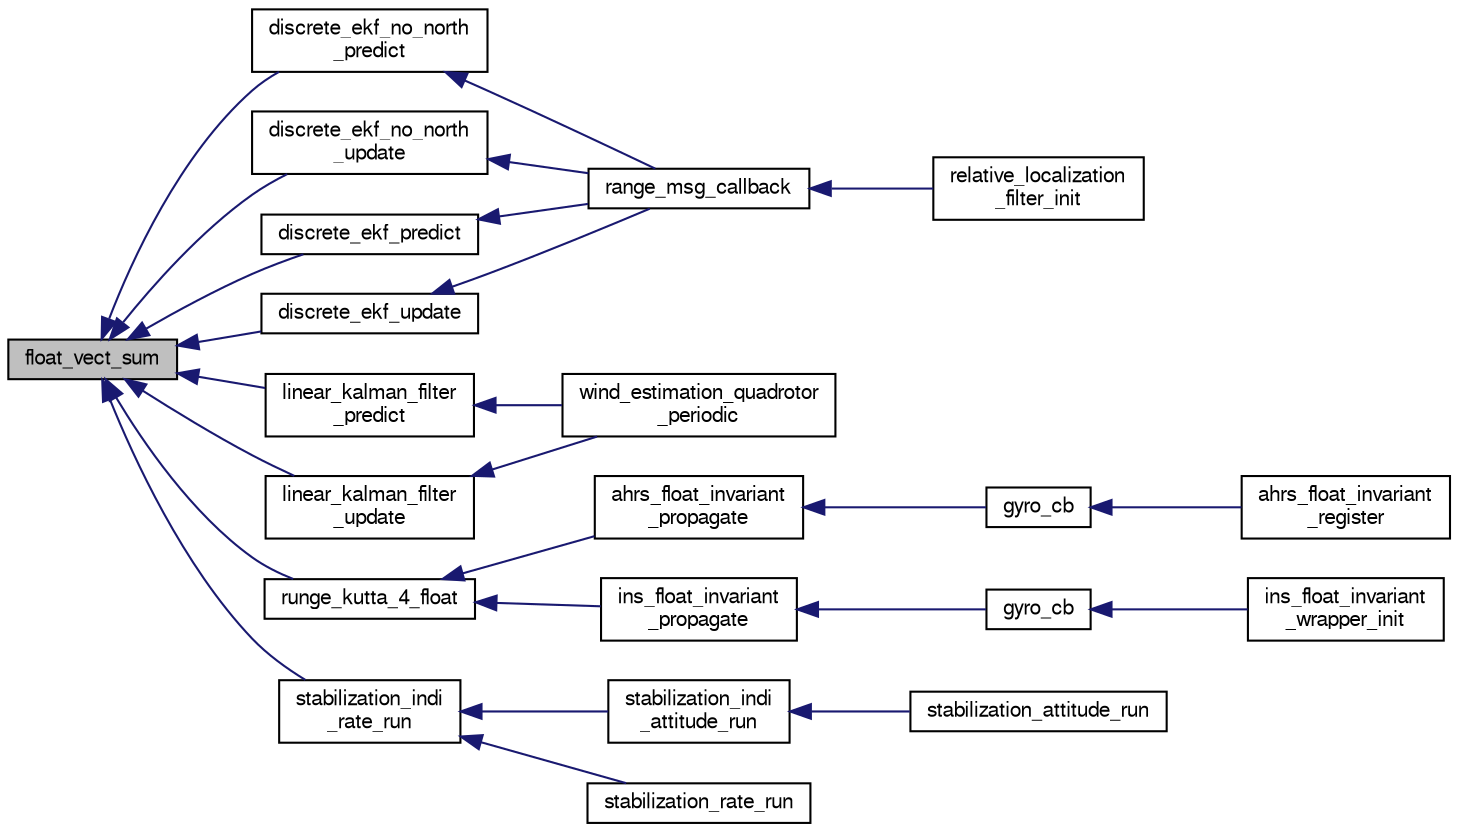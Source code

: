digraph "float_vect_sum"
{
  edge [fontname="FreeSans",fontsize="10",labelfontname="FreeSans",labelfontsize="10"];
  node [fontname="FreeSans",fontsize="10",shape=record];
  rankdir="LR";
  Node1 [label="float_vect_sum",height=0.2,width=0.4,color="black", fillcolor="grey75", style="filled", fontcolor="black"];
  Node1 -> Node2 [dir="back",color="midnightblue",fontsize="10",style="solid",fontname="FreeSans"];
  Node2 [label="discrete_ekf_no_north\l_predict",height=0.2,width=0.4,color="black", fillcolor="white", style="filled",URL="$discrete__ekf__no__north_8h.html#a9c8f63c841b28afe4f2ef76ca5dbdb9c"];
  Node2 -> Node3 [dir="back",color="midnightblue",fontsize="10",style="solid",fontname="FreeSans"];
  Node3 [label="range_msg_callback",height=0.2,width=0.4,color="black", fillcolor="white", style="filled",URL="$relative__localization__filter_8c.html#a9a5ee6ec3e44ff9f7cea260d969d6ddf"];
  Node3 -> Node4 [dir="back",color="midnightblue",fontsize="10",style="solid",fontname="FreeSans"];
  Node4 [label="relative_localization\l_filter_init",height=0.2,width=0.4,color="black", fillcolor="white", style="filled",URL="$relative__localization__filter_8h.html#a6da4d8bf05d9240f503606d63b6be761"];
  Node1 -> Node5 [dir="back",color="midnightblue",fontsize="10",style="solid",fontname="FreeSans"];
  Node5 [label="discrete_ekf_no_north\l_update",height=0.2,width=0.4,color="black", fillcolor="white", style="filled",URL="$discrete__ekf__no__north_8h.html#afe8cf6573c09cf0dd03eac85b8534020"];
  Node5 -> Node3 [dir="back",color="midnightblue",fontsize="10",style="solid",fontname="FreeSans"];
  Node1 -> Node6 [dir="back",color="midnightblue",fontsize="10",style="solid",fontname="FreeSans"];
  Node6 [label="discrete_ekf_predict",height=0.2,width=0.4,color="black", fillcolor="white", style="filled",URL="$discrete__ekf_8h.html#a515b057a11f8b3433315e870ecd4e6d2"];
  Node6 -> Node3 [dir="back",color="midnightblue",fontsize="10",style="solid",fontname="FreeSans"];
  Node1 -> Node7 [dir="back",color="midnightblue",fontsize="10",style="solid",fontname="FreeSans"];
  Node7 [label="discrete_ekf_update",height=0.2,width=0.4,color="black", fillcolor="white", style="filled",URL="$discrete__ekf_8h.html#a3f6d635a0d2c0d025b430d12add945e2"];
  Node7 -> Node3 [dir="back",color="midnightblue",fontsize="10",style="solid",fontname="FreeSans"];
  Node1 -> Node8 [dir="back",color="midnightblue",fontsize="10",style="solid",fontname="FreeSans"];
  Node8 [label="linear_kalman_filter\l_predict",height=0.2,width=0.4,color="black", fillcolor="white", style="filled",URL="$linear__kalman__filter_8h.html#a6bade72c15d302f8d7263c3a740931b4",tooltip="Prediction step. "];
  Node8 -> Node9 [dir="back",color="midnightblue",fontsize="10",style="solid",fontname="FreeSans"];
  Node9 [label="wind_estimation_quadrotor\l_periodic",height=0.2,width=0.4,color="black", fillcolor="white", style="filled",URL="$wind__estimation__quadrotor_8h.html#a1a51ee96e2d65f6f7986aba14209781c"];
  Node1 -> Node10 [dir="back",color="midnightblue",fontsize="10",style="solid",fontname="FreeSans"];
  Node10 [label="linear_kalman_filter\l_update",height=0.2,width=0.4,color="black", fillcolor="white", style="filled",URL="$linear__kalman__filter_8h.html#ae9472181c98cf4c330eb6f89d72fa20b",tooltip="Update step. "];
  Node10 -> Node9 [dir="back",color="midnightblue",fontsize="10",style="solid",fontname="FreeSans"];
  Node1 -> Node11 [dir="back",color="midnightblue",fontsize="10",style="solid",fontname="FreeSans"];
  Node11 [label="runge_kutta_4_float",height=0.2,width=0.4,color="black", fillcolor="white", style="filled",URL="$pprz__rk__float_8h.html#aec82ad92b63bfd3f0b29d2c2b9e926a5",tooltip="Fourth-Order Runge-Kutta. "];
  Node11 -> Node12 [dir="back",color="midnightblue",fontsize="10",style="solid",fontname="FreeSans"];
  Node12 [label="ahrs_float_invariant\l_propagate",height=0.2,width=0.4,color="black", fillcolor="white", style="filled",URL="$ahrs__float__invariant_8h.html#ace7071aaa0f0096495824e48e2e240ff"];
  Node12 -> Node13 [dir="back",color="midnightblue",fontsize="10",style="solid",fontname="FreeSans"];
  Node13 [label="gyro_cb",height=0.2,width=0.4,color="black", fillcolor="white", style="filled",URL="$ahrs__float__invariant__wrapper_8c.html#a47e1ea35fdb43af72537c6c9f38b889d",tooltip="Call ahrs_float_invariant_propagate on new gyro measurements. "];
  Node13 -> Node14 [dir="back",color="midnightblue",fontsize="10",style="solid",fontname="FreeSans"];
  Node14 [label="ahrs_float_invariant\l_register",height=0.2,width=0.4,color="black", fillcolor="white", style="filled",URL="$ahrs__float__invariant__wrapper_8h.html#af929b6f9cb8695819d29bdacca1f24f0"];
  Node11 -> Node15 [dir="back",color="midnightblue",fontsize="10",style="solid",fontname="FreeSans"];
  Node15 [label="ins_float_invariant\l_propagate",height=0.2,width=0.4,color="black", fillcolor="white", style="filled",URL="$ins__float__invariant_8h.html#a3295f5f304de90dd15c0465967c3b89f"];
  Node15 -> Node16 [dir="back",color="midnightblue",fontsize="10",style="solid",fontname="FreeSans"];
  Node16 [label="gyro_cb",height=0.2,width=0.4,color="black", fillcolor="white", style="filled",URL="$ins__float__invariant__wrapper_8c.html#a47e1ea35fdb43af72537c6c9f38b889d",tooltip="Call ins_float_invariant_propagate on new gyro measurements. "];
  Node16 -> Node17 [dir="back",color="midnightblue",fontsize="10",style="solid",fontname="FreeSans"];
  Node17 [label="ins_float_invariant\l_wrapper_init",height=0.2,width=0.4,color="black", fillcolor="white", style="filled",URL="$ins__float__invariant__wrapper_8h.html#abd4f3b0fcceec4de92a1ad9a7653c6f3"];
  Node1 -> Node18 [dir="back",color="midnightblue",fontsize="10",style="solid",fontname="FreeSans"];
  Node18 [label="stabilization_indi\l_rate_run",height=0.2,width=0.4,color="black", fillcolor="white", style="filled",URL="$stabilization__indi__simple_8h.html#abb616d415224721c6dbb6cc648b696c2",tooltip="Does the INDI calculations. "];
  Node18 -> Node19 [dir="back",color="midnightblue",fontsize="10",style="solid",fontname="FreeSans"];
  Node19 [label="stabilization_indi\l_attitude_run",height=0.2,width=0.4,color="black", fillcolor="white", style="filled",URL="$stabilization__indi__simple_8h.html#a32497fd2d2c56c87a83bddb1f7b62fa8",tooltip="runs stabilization indi "];
  Node19 -> Node20 [dir="back",color="midnightblue",fontsize="10",style="solid",fontname="FreeSans"];
  Node20 [label="stabilization_attitude_run",height=0.2,width=0.4,color="black", fillcolor="white", style="filled",URL="$stabilization__attitude__quat__indi_8c.html#add1138c9aae1adaafdb42ddf2f0c039a"];
  Node18 -> Node21 [dir="back",color="midnightblue",fontsize="10",style="solid",fontname="FreeSans"];
  Node21 [label="stabilization_rate_run",height=0.2,width=0.4,color="black", fillcolor="white", style="filled",URL="$stabilization__rate__indi_8c.html#acfa2e0820b52aea2dce670dd9295b540",tooltip="Run indi rate interface from the \"stabilization_rate_run\" function. "];
}
